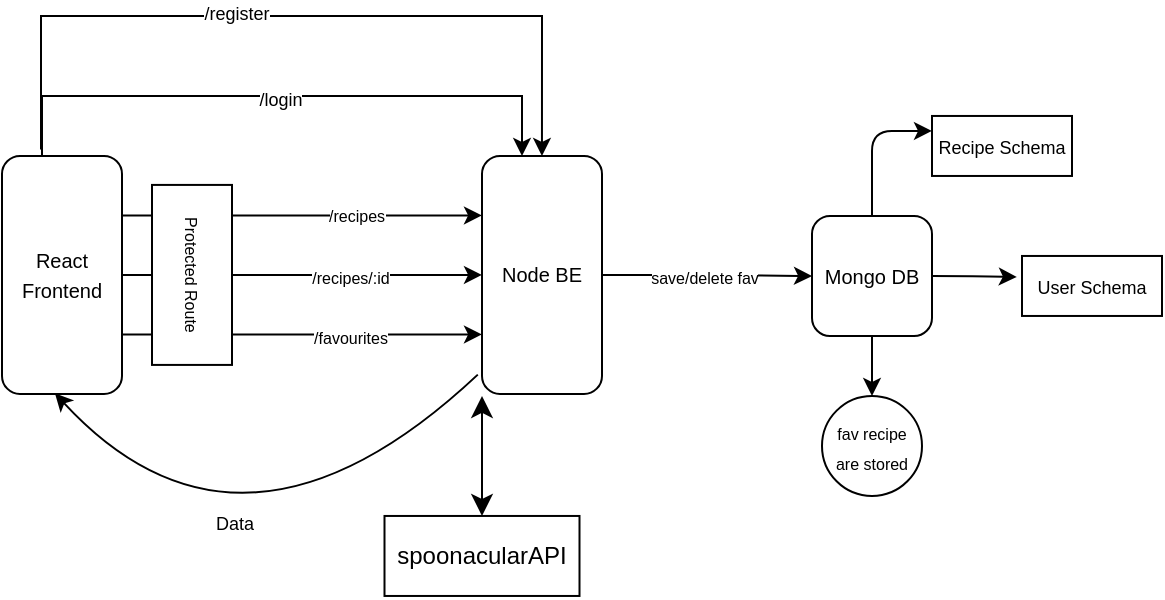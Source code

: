 <mxfile version="26.0.2">
  <diagram name="Page-1" id="GqTC5QWji8bgGsD9CqG-">
    <mxGraphModel dx="667" dy="359" grid="1" gridSize="10" guides="1" tooltips="1" connect="1" arrows="1" fold="1" page="1" pageScale="1" pageWidth="850" pageHeight="1100" math="0" shadow="0">
      <root>
        <mxCell id="0" />
        <mxCell id="1" parent="0" />
        <mxCell id="Ez3ZbAeKuc7IrQRngPXJ-10" style="edgeStyle=orthogonalEdgeStyle;rounded=0;orthogonalLoop=1;jettySize=auto;html=1;exitX=1;exitY=0.25;exitDx=0;exitDy=0;entryX=0;entryY=0.25;entryDx=0;entryDy=0;" edge="1" parent="1" source="Ez3ZbAeKuc7IrQRngPXJ-1" target="Ez3ZbAeKuc7IrQRngPXJ-2">
          <mxGeometry relative="1" as="geometry" />
        </mxCell>
        <mxCell id="Ez3ZbAeKuc7IrQRngPXJ-66" value="&lt;font style=&quot;font-size: 8px;&quot;&gt;/recipes&lt;/font&gt;" style="edgeLabel;html=1;align=center;verticalAlign=middle;resizable=0;points=[];fontFamily=Helvetica;fontSize=11;fontColor=default;labelBackgroundColor=default;" vertex="1" connectable="0" parent="Ez3ZbAeKuc7IrQRngPXJ-10">
          <mxGeometry x="0.293" y="1" relative="1" as="geometry">
            <mxPoint as="offset" />
          </mxGeometry>
        </mxCell>
        <mxCell id="Ez3ZbAeKuc7IrQRngPXJ-11" style="edgeStyle=orthogonalEdgeStyle;rounded=0;orthogonalLoop=1;jettySize=auto;html=1;exitX=1;exitY=0.5;exitDx=0;exitDy=0;entryX=0;entryY=0.5;entryDx=0;entryDy=0;" edge="1" parent="1" source="Ez3ZbAeKuc7IrQRngPXJ-1" target="Ez3ZbAeKuc7IrQRngPXJ-2">
          <mxGeometry relative="1" as="geometry" />
        </mxCell>
        <mxCell id="Ez3ZbAeKuc7IrQRngPXJ-14" value="&lt;font style=&quot;font-size: 8px;&quot;&gt;/recipes/:id&lt;/font&gt;" style="edgeLabel;html=1;align=center;verticalAlign=middle;resizable=0;points=[];" vertex="1" connectable="0" parent="Ez3ZbAeKuc7IrQRngPXJ-11">
          <mxGeometry x="-0.072" relative="1" as="geometry">
            <mxPoint x="30" as="offset" />
          </mxGeometry>
        </mxCell>
        <mxCell id="Ez3ZbAeKuc7IrQRngPXJ-12" style="edgeStyle=orthogonalEdgeStyle;rounded=0;orthogonalLoop=1;jettySize=auto;html=1;exitX=1;exitY=0.75;exitDx=0;exitDy=0;entryX=0;entryY=0.75;entryDx=0;entryDy=0;" edge="1" parent="1" source="Ez3ZbAeKuc7IrQRngPXJ-1" target="Ez3ZbAeKuc7IrQRngPXJ-2">
          <mxGeometry relative="1" as="geometry" />
        </mxCell>
        <mxCell id="Ez3ZbAeKuc7IrQRngPXJ-15" value="&lt;font style=&quot;font-size: 8px;&quot;&gt;/favourites&lt;/font&gt;" style="edgeLabel;html=1;align=center;verticalAlign=middle;resizable=0;points=[];" vertex="1" connectable="0" parent="Ez3ZbAeKuc7IrQRngPXJ-12">
          <mxGeometry x="-0.094" y="-1" relative="1" as="geometry">
            <mxPoint x="32" as="offset" />
          </mxGeometry>
        </mxCell>
        <mxCell id="Ez3ZbAeKuc7IrQRngPXJ-32" style="edgeStyle=orthogonalEdgeStyle;rounded=0;orthogonalLoop=1;jettySize=auto;html=1;exitX=0.5;exitY=0;exitDx=0;exitDy=0;entryX=0.5;entryY=0;entryDx=0;entryDy=0;" edge="1" parent="1">
          <mxGeometry relative="1" as="geometry">
            <mxPoint x="30" y="449.96" as="sourcePoint" />
            <mxPoint x="270.0" y="449.96" as="targetPoint" />
            <Array as="points">
              <mxPoint x="30" y="419.98" />
              <mxPoint x="270" y="419.98" />
            </Array>
          </mxGeometry>
        </mxCell>
        <mxCell id="Ez3ZbAeKuc7IrQRngPXJ-33" value="&lt;font style=&quot;font-size: 9px;&quot;&gt;/login&lt;/font&gt;" style="edgeLabel;html=1;align=center;verticalAlign=middle;resizable=0;points=[];" vertex="1" connectable="0" parent="Ez3ZbAeKuc7IrQRngPXJ-32">
          <mxGeometry x="-0.008" y="-1" relative="1" as="geometry">
            <mxPoint as="offset" />
          </mxGeometry>
        </mxCell>
        <mxCell id="Ez3ZbAeKuc7IrQRngPXJ-40" style="edgeStyle=orthogonalEdgeStyle;rounded=0;orthogonalLoop=1;jettySize=auto;html=1;entryX=0.5;entryY=1;entryDx=0;entryDy=0;exitX=0.325;exitY=-0.027;exitDx=0;exitDy=0;exitPerimeter=0;" edge="1" parent="1" source="Ez3ZbAeKuc7IrQRngPXJ-1">
          <mxGeometry relative="1" as="geometry">
            <mxPoint x="70.003" y="389.96" as="sourcePoint" />
            <mxPoint x="279.98" y="449.96" as="targetPoint" />
            <Array as="points">
              <mxPoint x="30" y="379.98" />
              <mxPoint x="280" y="379.98" />
            </Array>
          </mxGeometry>
        </mxCell>
        <mxCell id="Ez3ZbAeKuc7IrQRngPXJ-42" value="&lt;font style=&quot;font-size: 9px;&quot;&gt;/register&lt;/font&gt;" style="edgeLabel;html=1;align=center;verticalAlign=middle;resizable=0;points=[];" vertex="1" connectable="0" parent="Ez3ZbAeKuc7IrQRngPXJ-40">
          <mxGeometry x="-0.156" y="2" relative="1" as="geometry">
            <mxPoint as="offset" />
          </mxGeometry>
        </mxCell>
        <mxCell id="Ez3ZbAeKuc7IrQRngPXJ-1" value="&lt;font style=&quot;font-size: 10px;&quot;&gt;React Frontend&lt;/font&gt;" style="whiteSpace=wrap;html=1;align=center;rounded=1;shadow=0;glass=0;" vertex="1" parent="1">
          <mxGeometry x="10" y="449.96" width="60" height="119" as="geometry" />
        </mxCell>
        <mxCell id="Ez3ZbAeKuc7IrQRngPXJ-7" value="" style="edgeStyle=orthogonalEdgeStyle;rounded=1;orthogonalLoop=1;jettySize=auto;html=1;shadow=0;" edge="1" parent="1" source="Ez3ZbAeKuc7IrQRngPXJ-2" target="Ez3ZbAeKuc7IrQRngPXJ-4">
          <mxGeometry relative="1" as="geometry" />
        </mxCell>
        <mxCell id="Ez3ZbAeKuc7IrQRngPXJ-63" value="&lt;font style=&quot;font-size: 8px;&quot;&gt;save/delete fav&lt;/font&gt;" style="edgeLabel;html=1;align=center;verticalAlign=middle;resizable=0;points=[];fontFamily=Helvetica;fontSize=11;fontColor=default;labelBackgroundColor=default;" vertex="1" connectable="0" parent="Ez3ZbAeKuc7IrQRngPXJ-7">
          <mxGeometry x="0.041" relative="1" as="geometry">
            <mxPoint x="-4" as="offset" />
          </mxGeometry>
        </mxCell>
        <mxCell id="Ez3ZbAeKuc7IrQRngPXJ-2" value="&lt;font style=&quot;font-size: 10px;&quot;&gt;Node BE&lt;/font&gt;" style="whiteSpace=wrap;html=1;rounded=1;shadow=0;" vertex="1" parent="1">
          <mxGeometry x="250" y="449.96" width="60" height="119" as="geometry" />
        </mxCell>
        <mxCell id="Ez3ZbAeKuc7IrQRngPXJ-45" value="" style="edgeStyle=orthogonalEdgeStyle;curved=1;rounded=0;orthogonalLoop=1;jettySize=auto;html=1;" edge="1" parent="1" source="Ez3ZbAeKuc7IrQRngPXJ-4" target="Ez3ZbAeKuc7IrQRngPXJ-44">
          <mxGeometry relative="1" as="geometry" />
        </mxCell>
        <mxCell id="Ez3ZbAeKuc7IrQRngPXJ-47" value="" style="edgeStyle=orthogonalEdgeStyle;curved=1;rounded=0;orthogonalLoop=1;jettySize=auto;html=1;entryX=-0.037;entryY=0.351;entryDx=0;entryDy=0;entryPerimeter=0;" edge="1" parent="1" source="Ez3ZbAeKuc7IrQRngPXJ-4" target="Ez3ZbAeKuc7IrQRngPXJ-50">
          <mxGeometry relative="1" as="geometry">
            <mxPoint x="430.0" y="469.983" as="targetPoint" />
          </mxGeometry>
        </mxCell>
        <mxCell id="Ez3ZbAeKuc7IrQRngPXJ-64" style="edgeStyle=orthogonalEdgeStyle;rounded=1;orthogonalLoop=1;jettySize=auto;html=1;entryX=0;entryY=0.25;entryDx=0;entryDy=0;shadow=0;strokeColor=default;align=center;verticalAlign=middle;fontFamily=Helvetica;fontSize=11;fontColor=default;labelBackgroundColor=default;endArrow=classic;" edge="1" parent="1" source="Ez3ZbAeKuc7IrQRngPXJ-4" target="Ez3ZbAeKuc7IrQRngPXJ-51">
          <mxGeometry relative="1" as="geometry" />
        </mxCell>
        <mxCell id="Ez3ZbAeKuc7IrQRngPXJ-4" value="&lt;font style=&quot;font-size: 10px;&quot;&gt;Mongo DB&lt;/font&gt;" style="whiteSpace=wrap;html=1;aspect=fixed;rounded=1;shadow=0;" vertex="1" parent="1">
          <mxGeometry x="415" y="479.98" width="60" height="60" as="geometry" />
        </mxCell>
        <mxCell id="Ez3ZbAeKuc7IrQRngPXJ-44" value="&lt;font style=&quot;font-size: 8px;&quot;&gt;fav recipe are stored&lt;/font&gt;" style="ellipse;whiteSpace=wrap;html=1;rounded=1;shadow=0;" vertex="1" parent="1">
          <mxGeometry x="420" y="569.98" width="50" height="50" as="geometry" />
        </mxCell>
        <mxCell id="Ez3ZbAeKuc7IrQRngPXJ-50" value="&lt;font style=&quot;font-size: 9px;&quot;&gt;User Schema&lt;/font&gt;" style="whiteSpace=wrap;html=1;" vertex="1" parent="1">
          <mxGeometry x="520" y="499.98" width="70" height="30" as="geometry" />
        </mxCell>
        <mxCell id="Ez3ZbAeKuc7IrQRngPXJ-51" value="&lt;font style=&quot;font-size: 9px;&quot;&gt;Recipe Schema&lt;/font&gt;" style="whiteSpace=wrap;html=1;" vertex="1" parent="1">
          <mxGeometry x="475" y="429.98" width="70" height="30" as="geometry" />
        </mxCell>
        <mxCell id="Ez3ZbAeKuc7IrQRngPXJ-53" value="spoonacularAPI" style="rounded=0;whiteSpace=wrap;html=1;" vertex="1" parent="1">
          <mxGeometry x="201.25" y="629.98" width="97.5" height="40" as="geometry" />
        </mxCell>
        <mxCell id="Ez3ZbAeKuc7IrQRngPXJ-58" value="" style="edgeStyle=none;orthogonalLoop=1;jettySize=auto;html=1;endArrow=classic;startArrow=classic;endSize=8;startSize=8;rounded=0;entryX=0.5;entryY=0;entryDx=0;entryDy=0;" edge="1" parent="1" target="Ez3ZbAeKuc7IrQRngPXJ-53">
          <mxGeometry width="100" relative="1" as="geometry">
            <mxPoint x="250" y="569.98" as="sourcePoint" />
            <mxPoint x="250.202" y="563.28" as="targetPoint" />
            <Array as="points" />
          </mxGeometry>
        </mxCell>
        <mxCell id="Ez3ZbAeKuc7IrQRngPXJ-60" value="" style="edgeStyle=none;orthogonalLoop=1;jettySize=auto;html=1;rounded=0;curved=1;exitX=-0.035;exitY=0.919;exitDx=0;exitDy=0;exitPerimeter=0;entryX=0.441;entryY=0.997;entryDx=0;entryDy=0;entryPerimeter=0;" edge="1" parent="1" source="Ez3ZbAeKuc7IrQRngPXJ-2" target="Ez3ZbAeKuc7IrQRngPXJ-1">
          <mxGeometry width="100" relative="1" as="geometry">
            <mxPoint x="239.3" y="509.96" as="sourcePoint" />
            <mxPoint x="-7.105e-14" y="512.6" as="targetPoint" />
            <Array as="points">
              <mxPoint x="130" y="669.98" />
            </Array>
          </mxGeometry>
        </mxCell>
        <mxCell id="Ez3ZbAeKuc7IrQRngPXJ-61" value="&lt;font style=&quot;font-size: 9px;&quot;&gt;Data&lt;/font&gt;" style="edgeLabel;html=1;align=center;verticalAlign=middle;resizable=0;points=[];" vertex="1" connectable="0" parent="Ez3ZbAeKuc7IrQRngPXJ-60">
          <mxGeometry x="0.271" y="-21" relative="1" as="geometry">
            <mxPoint y="-2" as="offset" />
          </mxGeometry>
        </mxCell>
        <mxCell id="Ez3ZbAeKuc7IrQRngPXJ-22" value="&lt;font style=&quot;font-size: 8px;&quot;&gt;Protected Route&lt;/font&gt;" style="rounded=0;whiteSpace=wrap;html=1;rotation=90;" vertex="1" parent="1">
          <mxGeometry x="60" y="489.46" width="90" height="40" as="geometry" />
        </mxCell>
      </root>
    </mxGraphModel>
  </diagram>
</mxfile>
